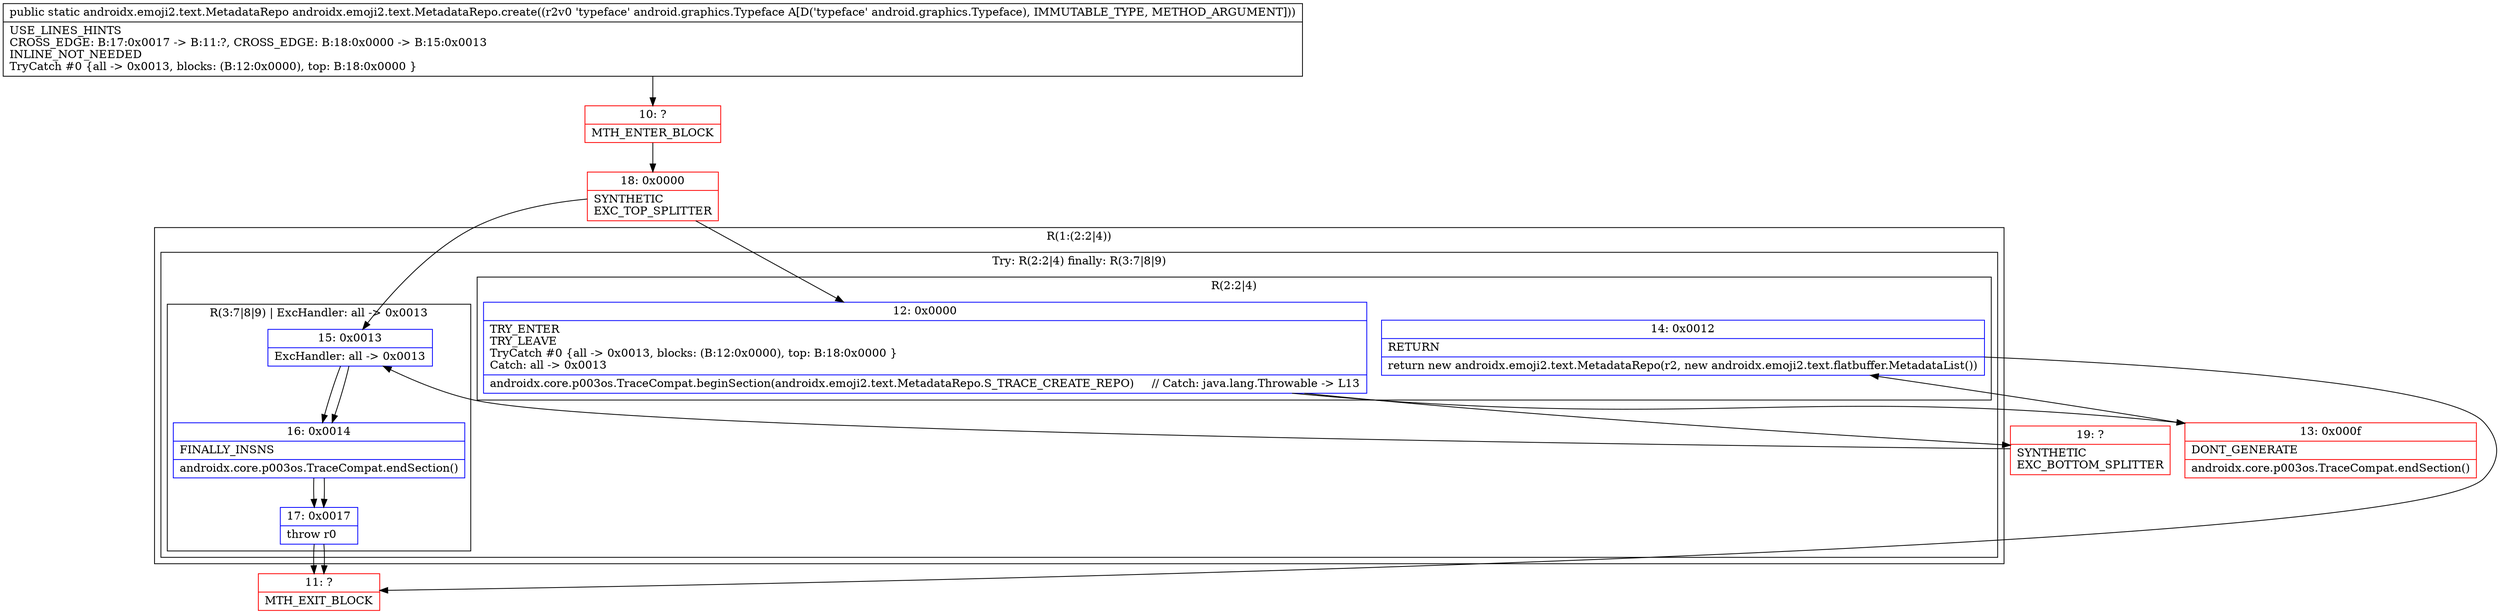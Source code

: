 digraph "CFG forandroidx.emoji2.text.MetadataRepo.create(Landroid\/graphics\/Typeface;)Landroidx\/emoji2\/text\/MetadataRepo;" {
subgraph cluster_Region_1896267107 {
label = "R(1:(2:2|4))";
node [shape=record,color=blue];
subgraph cluster_TryCatchRegion_1321108215 {
label = "Try: R(2:2|4) finally: R(3:7|8|9)";
node [shape=record,color=blue];
subgraph cluster_Region_1669846011 {
label = "R(2:2|4)";
node [shape=record,color=blue];
Node_12 [shape=record,label="{12\:\ 0x0000|TRY_ENTER\lTRY_LEAVE\lTryCatch #0 \{all \-\> 0x0013, blocks: (B:12:0x0000), top: B:18:0x0000 \}\lCatch: all \-\> 0x0013\l|androidx.core.p003os.TraceCompat.beginSection(androidx.emoji2.text.MetadataRepo.S_TRACE_CREATE_REPO)     \/\/ Catch: java.lang.Throwable \-\> L13\l}"];
Node_14 [shape=record,label="{14\:\ 0x0012|RETURN\l|return new androidx.emoji2.text.MetadataRepo(r2, new androidx.emoji2.text.flatbuffer.MetadataList())\l}"];
}
subgraph cluster_Region_1519557526 {
label = "R(3:7|8|9) | ExcHandler: all \-\> 0x0013\l";
node [shape=record,color=blue];
Node_15 [shape=record,label="{15\:\ 0x0013|ExcHandler: all \-\> 0x0013\l}"];
Node_16 [shape=record,label="{16\:\ 0x0014|FINALLY_INSNS\l|androidx.core.p003os.TraceCompat.endSection()\l}"];
Node_17 [shape=record,label="{17\:\ 0x0017|throw r0\l}"];
}
}
}
subgraph cluster_Region_1519557526 {
label = "R(3:7|8|9) | ExcHandler: all \-\> 0x0013\l";
node [shape=record,color=blue];
Node_15 [shape=record,label="{15\:\ 0x0013|ExcHandler: all \-\> 0x0013\l}"];
Node_16 [shape=record,label="{16\:\ 0x0014|FINALLY_INSNS\l|androidx.core.p003os.TraceCompat.endSection()\l}"];
Node_17 [shape=record,label="{17\:\ 0x0017|throw r0\l}"];
}
Node_10 [shape=record,color=red,label="{10\:\ ?|MTH_ENTER_BLOCK\l}"];
Node_18 [shape=record,color=red,label="{18\:\ 0x0000|SYNTHETIC\lEXC_TOP_SPLITTER\l}"];
Node_13 [shape=record,color=red,label="{13\:\ 0x000f|DONT_GENERATE\l|androidx.core.p003os.TraceCompat.endSection()\l}"];
Node_11 [shape=record,color=red,label="{11\:\ ?|MTH_EXIT_BLOCK\l}"];
Node_19 [shape=record,color=red,label="{19\:\ ?|SYNTHETIC\lEXC_BOTTOM_SPLITTER\l}"];
MethodNode[shape=record,label="{public static androidx.emoji2.text.MetadataRepo androidx.emoji2.text.MetadataRepo.create((r2v0 'typeface' android.graphics.Typeface A[D('typeface' android.graphics.Typeface), IMMUTABLE_TYPE, METHOD_ARGUMENT]))  | USE_LINES_HINTS\lCROSS_EDGE: B:17:0x0017 \-\> B:11:?, CROSS_EDGE: B:18:0x0000 \-\> B:15:0x0013\lINLINE_NOT_NEEDED\lTryCatch #0 \{all \-\> 0x0013, blocks: (B:12:0x0000), top: B:18:0x0000 \}\l}"];
MethodNode -> Node_10;Node_12 -> Node_13;
Node_12 -> Node_19;
Node_14 -> Node_11;
Node_15 -> Node_16;
Node_16 -> Node_17;
Node_17 -> Node_11;
Node_15 -> Node_16;
Node_16 -> Node_17;
Node_17 -> Node_11;
Node_10 -> Node_18;
Node_18 -> Node_12;
Node_18 -> Node_15;
Node_13 -> Node_14;
Node_19 -> Node_15;
}

